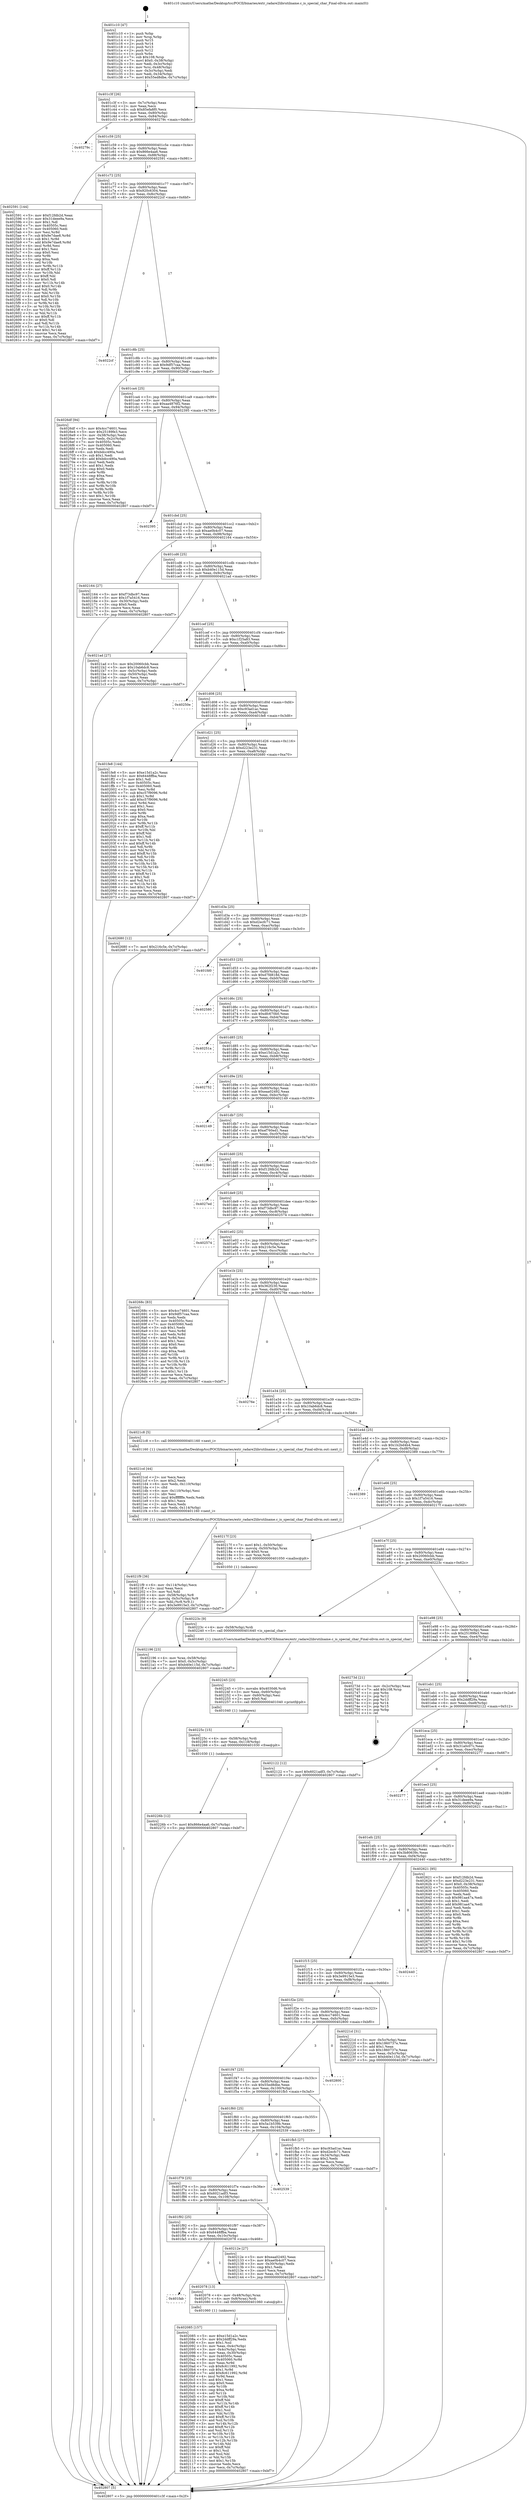 digraph "0x401c10" {
  label = "0x401c10 (/mnt/c/Users/mathe/Desktop/tcc/POCII/binaries/extr_radare2librutilname.c_is_special_char_Final-ollvm.out::main(0))"
  labelloc = "t"
  node[shape=record]

  Entry [label="",width=0.3,height=0.3,shape=circle,fillcolor=black,style=filled]
  "0x401c3f" [label="{
     0x401c3f [26]\l
     | [instrs]\l
     &nbsp;&nbsp;0x401c3f \<+3\>: mov -0x7c(%rbp),%eax\l
     &nbsp;&nbsp;0x401c42 \<+2\>: mov %eax,%ecx\l
     &nbsp;&nbsp;0x401c44 \<+6\>: sub $0x85efa8f0,%ecx\l
     &nbsp;&nbsp;0x401c4a \<+3\>: mov %eax,-0x80(%rbp)\l
     &nbsp;&nbsp;0x401c4d \<+6\>: mov %ecx,-0x84(%rbp)\l
     &nbsp;&nbsp;0x401c53 \<+6\>: je 000000000040279c \<main+0xb8c\>\l
  }"]
  "0x40279c" [label="{
     0x40279c\l
  }", style=dashed]
  "0x401c59" [label="{
     0x401c59 [25]\l
     | [instrs]\l
     &nbsp;&nbsp;0x401c59 \<+5\>: jmp 0000000000401c5e \<main+0x4e\>\l
     &nbsp;&nbsp;0x401c5e \<+3\>: mov -0x80(%rbp),%eax\l
     &nbsp;&nbsp;0x401c61 \<+5\>: sub $0x866e4aa6,%eax\l
     &nbsp;&nbsp;0x401c66 \<+6\>: mov %eax,-0x88(%rbp)\l
     &nbsp;&nbsp;0x401c6c \<+6\>: je 0000000000402591 \<main+0x981\>\l
  }"]
  Exit [label="",width=0.3,height=0.3,shape=circle,fillcolor=black,style=filled,peripheries=2]
  "0x402591" [label="{
     0x402591 [144]\l
     | [instrs]\l
     &nbsp;&nbsp;0x402591 \<+5\>: mov $0xf12fdb2d,%eax\l
     &nbsp;&nbsp;0x402596 \<+5\>: mov $0x31deee9a,%ecx\l
     &nbsp;&nbsp;0x40259b \<+2\>: mov $0x1,%dl\l
     &nbsp;&nbsp;0x40259d \<+7\>: mov 0x40505c,%esi\l
     &nbsp;&nbsp;0x4025a4 \<+7\>: mov 0x405060,%edi\l
     &nbsp;&nbsp;0x4025ab \<+3\>: mov %esi,%r8d\l
     &nbsp;&nbsp;0x4025ae \<+7\>: sub $0x9e7dae8,%r8d\l
     &nbsp;&nbsp;0x4025b5 \<+4\>: sub $0x1,%r8d\l
     &nbsp;&nbsp;0x4025b9 \<+7\>: add $0x9e7dae8,%r8d\l
     &nbsp;&nbsp;0x4025c0 \<+4\>: imul %r8d,%esi\l
     &nbsp;&nbsp;0x4025c4 \<+3\>: and $0x1,%esi\l
     &nbsp;&nbsp;0x4025c7 \<+3\>: cmp $0x0,%esi\l
     &nbsp;&nbsp;0x4025ca \<+4\>: sete %r9b\l
     &nbsp;&nbsp;0x4025ce \<+3\>: cmp $0xa,%edi\l
     &nbsp;&nbsp;0x4025d1 \<+4\>: setl %r10b\l
     &nbsp;&nbsp;0x4025d5 \<+3\>: mov %r9b,%r11b\l
     &nbsp;&nbsp;0x4025d8 \<+4\>: xor $0xff,%r11b\l
     &nbsp;&nbsp;0x4025dc \<+3\>: mov %r10b,%bl\l
     &nbsp;&nbsp;0x4025df \<+3\>: xor $0xff,%bl\l
     &nbsp;&nbsp;0x4025e2 \<+3\>: xor $0x0,%dl\l
     &nbsp;&nbsp;0x4025e5 \<+3\>: mov %r11b,%r14b\l
     &nbsp;&nbsp;0x4025e8 \<+4\>: and $0x0,%r14b\l
     &nbsp;&nbsp;0x4025ec \<+3\>: and %dl,%r9b\l
     &nbsp;&nbsp;0x4025ef \<+3\>: mov %bl,%r15b\l
     &nbsp;&nbsp;0x4025f2 \<+4\>: and $0x0,%r15b\l
     &nbsp;&nbsp;0x4025f6 \<+3\>: and %dl,%r10b\l
     &nbsp;&nbsp;0x4025f9 \<+3\>: or %r9b,%r14b\l
     &nbsp;&nbsp;0x4025fc \<+3\>: or %r10b,%r15b\l
     &nbsp;&nbsp;0x4025ff \<+3\>: xor %r15b,%r14b\l
     &nbsp;&nbsp;0x402602 \<+3\>: or %bl,%r11b\l
     &nbsp;&nbsp;0x402605 \<+4\>: xor $0xff,%r11b\l
     &nbsp;&nbsp;0x402609 \<+3\>: or $0x0,%dl\l
     &nbsp;&nbsp;0x40260c \<+3\>: and %dl,%r11b\l
     &nbsp;&nbsp;0x40260f \<+3\>: or %r11b,%r14b\l
     &nbsp;&nbsp;0x402612 \<+4\>: test $0x1,%r14b\l
     &nbsp;&nbsp;0x402616 \<+3\>: cmovne %ecx,%eax\l
     &nbsp;&nbsp;0x402619 \<+3\>: mov %eax,-0x7c(%rbp)\l
     &nbsp;&nbsp;0x40261c \<+5\>: jmp 0000000000402807 \<main+0xbf7\>\l
  }"]
  "0x401c72" [label="{
     0x401c72 [25]\l
     | [instrs]\l
     &nbsp;&nbsp;0x401c72 \<+5\>: jmp 0000000000401c77 \<main+0x67\>\l
     &nbsp;&nbsp;0x401c77 \<+3\>: mov -0x80(%rbp),%eax\l
     &nbsp;&nbsp;0x401c7a \<+5\>: sub $0x920c6304,%eax\l
     &nbsp;&nbsp;0x401c7f \<+6\>: mov %eax,-0x8c(%rbp)\l
     &nbsp;&nbsp;0x401c85 \<+6\>: je 00000000004022cf \<main+0x6bf\>\l
  }"]
  "0x40226b" [label="{
     0x40226b [12]\l
     | [instrs]\l
     &nbsp;&nbsp;0x40226b \<+7\>: movl $0x866e4aa6,-0x7c(%rbp)\l
     &nbsp;&nbsp;0x402272 \<+5\>: jmp 0000000000402807 \<main+0xbf7\>\l
  }"]
  "0x4022cf" [label="{
     0x4022cf\l
  }", style=dashed]
  "0x401c8b" [label="{
     0x401c8b [25]\l
     | [instrs]\l
     &nbsp;&nbsp;0x401c8b \<+5\>: jmp 0000000000401c90 \<main+0x80\>\l
     &nbsp;&nbsp;0x401c90 \<+3\>: mov -0x80(%rbp),%eax\l
     &nbsp;&nbsp;0x401c93 \<+5\>: sub $0x9df57caa,%eax\l
     &nbsp;&nbsp;0x401c98 \<+6\>: mov %eax,-0x90(%rbp)\l
     &nbsp;&nbsp;0x401c9e \<+6\>: je 00000000004026df \<main+0xacf\>\l
  }"]
  "0x40225c" [label="{
     0x40225c [15]\l
     | [instrs]\l
     &nbsp;&nbsp;0x40225c \<+4\>: mov -0x58(%rbp),%rdi\l
     &nbsp;&nbsp;0x402260 \<+6\>: mov %eax,-0x118(%rbp)\l
     &nbsp;&nbsp;0x402266 \<+5\>: call 0000000000401030 \<free@plt\>\l
     | [calls]\l
     &nbsp;&nbsp;0x401030 \{1\} (unknown)\l
  }"]
  "0x4026df" [label="{
     0x4026df [94]\l
     | [instrs]\l
     &nbsp;&nbsp;0x4026df \<+5\>: mov $0x4cc74601,%eax\l
     &nbsp;&nbsp;0x4026e4 \<+5\>: mov $0x25189fe3,%ecx\l
     &nbsp;&nbsp;0x4026e9 \<+3\>: mov -0x38(%rbp),%edx\l
     &nbsp;&nbsp;0x4026ec \<+3\>: mov %edx,-0x2c(%rbp)\l
     &nbsp;&nbsp;0x4026ef \<+7\>: mov 0x40505c,%edx\l
     &nbsp;&nbsp;0x4026f6 \<+7\>: mov 0x405060,%esi\l
     &nbsp;&nbsp;0x4026fd \<+2\>: mov %edx,%edi\l
     &nbsp;&nbsp;0x4026ff \<+6\>: sub $0xbdcc490a,%edi\l
     &nbsp;&nbsp;0x402705 \<+3\>: sub $0x1,%edi\l
     &nbsp;&nbsp;0x402708 \<+6\>: add $0xbdcc490a,%edi\l
     &nbsp;&nbsp;0x40270e \<+3\>: imul %edi,%edx\l
     &nbsp;&nbsp;0x402711 \<+3\>: and $0x1,%edx\l
     &nbsp;&nbsp;0x402714 \<+3\>: cmp $0x0,%edx\l
     &nbsp;&nbsp;0x402717 \<+4\>: sete %r8b\l
     &nbsp;&nbsp;0x40271b \<+3\>: cmp $0xa,%esi\l
     &nbsp;&nbsp;0x40271e \<+4\>: setl %r9b\l
     &nbsp;&nbsp;0x402722 \<+3\>: mov %r8b,%r10b\l
     &nbsp;&nbsp;0x402725 \<+3\>: and %r9b,%r10b\l
     &nbsp;&nbsp;0x402728 \<+3\>: xor %r9b,%r8b\l
     &nbsp;&nbsp;0x40272b \<+3\>: or %r8b,%r10b\l
     &nbsp;&nbsp;0x40272e \<+4\>: test $0x1,%r10b\l
     &nbsp;&nbsp;0x402732 \<+3\>: cmovne %ecx,%eax\l
     &nbsp;&nbsp;0x402735 \<+3\>: mov %eax,-0x7c(%rbp)\l
     &nbsp;&nbsp;0x402738 \<+5\>: jmp 0000000000402807 \<main+0xbf7\>\l
  }"]
  "0x401ca4" [label="{
     0x401ca4 [25]\l
     | [instrs]\l
     &nbsp;&nbsp;0x401ca4 \<+5\>: jmp 0000000000401ca9 \<main+0x99\>\l
     &nbsp;&nbsp;0x401ca9 \<+3\>: mov -0x80(%rbp),%eax\l
     &nbsp;&nbsp;0x401cac \<+5\>: sub $0xaa4876f2,%eax\l
     &nbsp;&nbsp;0x401cb1 \<+6\>: mov %eax,-0x94(%rbp)\l
     &nbsp;&nbsp;0x401cb7 \<+6\>: je 0000000000402395 \<main+0x785\>\l
  }"]
  "0x402245" [label="{
     0x402245 [23]\l
     | [instrs]\l
     &nbsp;&nbsp;0x402245 \<+10\>: movabs $0x4030d6,%rdi\l
     &nbsp;&nbsp;0x40224f \<+3\>: mov %eax,-0x60(%rbp)\l
     &nbsp;&nbsp;0x402252 \<+3\>: mov -0x60(%rbp),%esi\l
     &nbsp;&nbsp;0x402255 \<+2\>: mov $0x0,%al\l
     &nbsp;&nbsp;0x402257 \<+5\>: call 0000000000401040 \<printf@plt\>\l
     | [calls]\l
     &nbsp;&nbsp;0x401040 \{1\} (unknown)\l
  }"]
  "0x402395" [label="{
     0x402395\l
  }", style=dashed]
  "0x401cbd" [label="{
     0x401cbd [25]\l
     | [instrs]\l
     &nbsp;&nbsp;0x401cbd \<+5\>: jmp 0000000000401cc2 \<main+0xb2\>\l
     &nbsp;&nbsp;0x401cc2 \<+3\>: mov -0x80(%rbp),%eax\l
     &nbsp;&nbsp;0x401cc5 \<+5\>: sub $0xae0b4c07,%eax\l
     &nbsp;&nbsp;0x401cca \<+6\>: mov %eax,-0x98(%rbp)\l
     &nbsp;&nbsp;0x401cd0 \<+6\>: je 0000000000402164 \<main+0x554\>\l
  }"]
  "0x4021f9" [label="{
     0x4021f9 [36]\l
     | [instrs]\l
     &nbsp;&nbsp;0x4021f9 \<+6\>: mov -0x114(%rbp),%ecx\l
     &nbsp;&nbsp;0x4021ff \<+3\>: imul %eax,%ecx\l
     &nbsp;&nbsp;0x402202 \<+3\>: mov %cl,%dil\l
     &nbsp;&nbsp;0x402205 \<+4\>: mov -0x58(%rbp),%r8\l
     &nbsp;&nbsp;0x402209 \<+4\>: movslq -0x5c(%rbp),%r9\l
     &nbsp;&nbsp;0x40220d \<+4\>: mov %dil,(%r8,%r9,1)\l
     &nbsp;&nbsp;0x402211 \<+7\>: movl $0x3e9915e3,-0x7c(%rbp)\l
     &nbsp;&nbsp;0x402218 \<+5\>: jmp 0000000000402807 \<main+0xbf7\>\l
  }"]
  "0x402164" [label="{
     0x402164 [27]\l
     | [instrs]\l
     &nbsp;&nbsp;0x402164 \<+5\>: mov $0xf73dbc97,%eax\l
     &nbsp;&nbsp;0x402169 \<+5\>: mov $0x1f7a5416,%ecx\l
     &nbsp;&nbsp;0x40216e \<+3\>: mov -0x30(%rbp),%edx\l
     &nbsp;&nbsp;0x402171 \<+3\>: cmp $0x0,%edx\l
     &nbsp;&nbsp;0x402174 \<+3\>: cmove %ecx,%eax\l
     &nbsp;&nbsp;0x402177 \<+3\>: mov %eax,-0x7c(%rbp)\l
     &nbsp;&nbsp;0x40217a \<+5\>: jmp 0000000000402807 \<main+0xbf7\>\l
  }"]
  "0x401cd6" [label="{
     0x401cd6 [25]\l
     | [instrs]\l
     &nbsp;&nbsp;0x401cd6 \<+5\>: jmp 0000000000401cdb \<main+0xcb\>\l
     &nbsp;&nbsp;0x401cdb \<+3\>: mov -0x80(%rbp),%eax\l
     &nbsp;&nbsp;0x401cde \<+5\>: sub $0xb40e115d,%eax\l
     &nbsp;&nbsp;0x401ce3 \<+6\>: mov %eax,-0x9c(%rbp)\l
     &nbsp;&nbsp;0x401ce9 \<+6\>: je 00000000004021ad \<main+0x59d\>\l
  }"]
  "0x4021cd" [label="{
     0x4021cd [44]\l
     | [instrs]\l
     &nbsp;&nbsp;0x4021cd \<+2\>: xor %ecx,%ecx\l
     &nbsp;&nbsp;0x4021cf \<+5\>: mov $0x2,%edx\l
     &nbsp;&nbsp;0x4021d4 \<+6\>: mov %edx,-0x110(%rbp)\l
     &nbsp;&nbsp;0x4021da \<+1\>: cltd\l
     &nbsp;&nbsp;0x4021db \<+6\>: mov -0x110(%rbp),%esi\l
     &nbsp;&nbsp;0x4021e1 \<+2\>: idiv %esi\l
     &nbsp;&nbsp;0x4021e3 \<+6\>: imul $0xfffffffe,%edx,%edx\l
     &nbsp;&nbsp;0x4021e9 \<+3\>: sub $0x1,%ecx\l
     &nbsp;&nbsp;0x4021ec \<+2\>: sub %ecx,%edx\l
     &nbsp;&nbsp;0x4021ee \<+6\>: mov %edx,-0x114(%rbp)\l
     &nbsp;&nbsp;0x4021f4 \<+5\>: call 0000000000401160 \<next_i\>\l
     | [calls]\l
     &nbsp;&nbsp;0x401160 \{1\} (/mnt/c/Users/mathe/Desktop/tcc/POCII/binaries/extr_radare2librutilname.c_is_special_char_Final-ollvm.out::next_i)\l
  }"]
  "0x4021ad" [label="{
     0x4021ad [27]\l
     | [instrs]\l
     &nbsp;&nbsp;0x4021ad \<+5\>: mov $0x20060cbb,%eax\l
     &nbsp;&nbsp;0x4021b2 \<+5\>: mov $0x10ab6dc8,%ecx\l
     &nbsp;&nbsp;0x4021b7 \<+3\>: mov -0x5c(%rbp),%edx\l
     &nbsp;&nbsp;0x4021ba \<+3\>: cmp -0x50(%rbp),%edx\l
     &nbsp;&nbsp;0x4021bd \<+3\>: cmovl %ecx,%eax\l
     &nbsp;&nbsp;0x4021c0 \<+3\>: mov %eax,-0x7c(%rbp)\l
     &nbsp;&nbsp;0x4021c3 \<+5\>: jmp 0000000000402807 \<main+0xbf7\>\l
  }"]
  "0x401cef" [label="{
     0x401cef [25]\l
     | [instrs]\l
     &nbsp;&nbsp;0x401cef \<+5\>: jmp 0000000000401cf4 \<main+0xe4\>\l
     &nbsp;&nbsp;0x401cf4 \<+3\>: mov -0x80(%rbp),%eax\l
     &nbsp;&nbsp;0x401cf7 \<+5\>: sub $0xc1f25a83,%eax\l
     &nbsp;&nbsp;0x401cfc \<+6\>: mov %eax,-0xa0(%rbp)\l
     &nbsp;&nbsp;0x401d02 \<+6\>: je 000000000040250e \<main+0x8fe\>\l
  }"]
  "0x402196" [label="{
     0x402196 [23]\l
     | [instrs]\l
     &nbsp;&nbsp;0x402196 \<+4\>: mov %rax,-0x58(%rbp)\l
     &nbsp;&nbsp;0x40219a \<+7\>: movl $0x0,-0x5c(%rbp)\l
     &nbsp;&nbsp;0x4021a1 \<+7\>: movl $0xb40e115d,-0x7c(%rbp)\l
     &nbsp;&nbsp;0x4021a8 \<+5\>: jmp 0000000000402807 \<main+0xbf7\>\l
  }"]
  "0x40250e" [label="{
     0x40250e\l
  }", style=dashed]
  "0x401d08" [label="{
     0x401d08 [25]\l
     | [instrs]\l
     &nbsp;&nbsp;0x401d08 \<+5\>: jmp 0000000000401d0d \<main+0xfd\>\l
     &nbsp;&nbsp;0x401d0d \<+3\>: mov -0x80(%rbp),%eax\l
     &nbsp;&nbsp;0x401d10 \<+5\>: sub $0xc93ad1ac,%eax\l
     &nbsp;&nbsp;0x401d15 \<+6\>: mov %eax,-0xa4(%rbp)\l
     &nbsp;&nbsp;0x401d1b \<+6\>: je 0000000000401fe8 \<main+0x3d8\>\l
  }"]
  "0x402085" [label="{
     0x402085 [157]\l
     | [instrs]\l
     &nbsp;&nbsp;0x402085 \<+5\>: mov $0xe15d1a2c,%ecx\l
     &nbsp;&nbsp;0x40208a \<+5\>: mov $0x2ddff29a,%edx\l
     &nbsp;&nbsp;0x40208f \<+3\>: mov $0x1,%sil\l
     &nbsp;&nbsp;0x402092 \<+3\>: mov %eax,-0x4c(%rbp)\l
     &nbsp;&nbsp;0x402095 \<+3\>: mov -0x4c(%rbp),%eax\l
     &nbsp;&nbsp;0x402098 \<+3\>: mov %eax,-0x30(%rbp)\l
     &nbsp;&nbsp;0x40209b \<+7\>: mov 0x40505c,%eax\l
     &nbsp;&nbsp;0x4020a2 \<+8\>: mov 0x405060,%r8d\l
     &nbsp;&nbsp;0x4020aa \<+3\>: mov %eax,%r9d\l
     &nbsp;&nbsp;0x4020ad \<+7\>: sub $0x8c611992,%r9d\l
     &nbsp;&nbsp;0x4020b4 \<+4\>: sub $0x1,%r9d\l
     &nbsp;&nbsp;0x4020b8 \<+7\>: add $0x8c611992,%r9d\l
     &nbsp;&nbsp;0x4020bf \<+4\>: imul %r9d,%eax\l
     &nbsp;&nbsp;0x4020c3 \<+3\>: and $0x1,%eax\l
     &nbsp;&nbsp;0x4020c6 \<+3\>: cmp $0x0,%eax\l
     &nbsp;&nbsp;0x4020c9 \<+4\>: sete %r10b\l
     &nbsp;&nbsp;0x4020cd \<+4\>: cmp $0xa,%r8d\l
     &nbsp;&nbsp;0x4020d1 \<+4\>: setl %r11b\l
     &nbsp;&nbsp;0x4020d5 \<+3\>: mov %r10b,%bl\l
     &nbsp;&nbsp;0x4020d8 \<+3\>: xor $0xff,%bl\l
     &nbsp;&nbsp;0x4020db \<+3\>: mov %r11b,%r14b\l
     &nbsp;&nbsp;0x4020de \<+4\>: xor $0xff,%r14b\l
     &nbsp;&nbsp;0x4020e2 \<+4\>: xor $0x1,%sil\l
     &nbsp;&nbsp;0x4020e6 \<+3\>: mov %bl,%r15b\l
     &nbsp;&nbsp;0x4020e9 \<+4\>: and $0xff,%r15b\l
     &nbsp;&nbsp;0x4020ed \<+3\>: and %sil,%r10b\l
     &nbsp;&nbsp;0x4020f0 \<+3\>: mov %r14b,%r12b\l
     &nbsp;&nbsp;0x4020f3 \<+4\>: and $0xff,%r12b\l
     &nbsp;&nbsp;0x4020f7 \<+3\>: and %sil,%r11b\l
     &nbsp;&nbsp;0x4020fa \<+3\>: or %r10b,%r15b\l
     &nbsp;&nbsp;0x4020fd \<+3\>: or %r11b,%r12b\l
     &nbsp;&nbsp;0x402100 \<+3\>: xor %r12b,%r15b\l
     &nbsp;&nbsp;0x402103 \<+3\>: or %r14b,%bl\l
     &nbsp;&nbsp;0x402106 \<+3\>: xor $0xff,%bl\l
     &nbsp;&nbsp;0x402109 \<+4\>: or $0x1,%sil\l
     &nbsp;&nbsp;0x40210d \<+3\>: and %sil,%bl\l
     &nbsp;&nbsp;0x402110 \<+3\>: or %bl,%r15b\l
     &nbsp;&nbsp;0x402113 \<+4\>: test $0x1,%r15b\l
     &nbsp;&nbsp;0x402117 \<+3\>: cmovne %edx,%ecx\l
     &nbsp;&nbsp;0x40211a \<+3\>: mov %ecx,-0x7c(%rbp)\l
     &nbsp;&nbsp;0x40211d \<+5\>: jmp 0000000000402807 \<main+0xbf7\>\l
  }"]
  "0x401fe8" [label="{
     0x401fe8 [144]\l
     | [instrs]\l
     &nbsp;&nbsp;0x401fe8 \<+5\>: mov $0xe15d1a2c,%eax\l
     &nbsp;&nbsp;0x401fed \<+5\>: mov $0x6448ffba,%ecx\l
     &nbsp;&nbsp;0x401ff2 \<+2\>: mov $0x1,%dl\l
     &nbsp;&nbsp;0x401ff4 \<+7\>: mov 0x40505c,%esi\l
     &nbsp;&nbsp;0x401ffb \<+7\>: mov 0x405060,%edi\l
     &nbsp;&nbsp;0x402002 \<+3\>: mov %esi,%r8d\l
     &nbsp;&nbsp;0x402005 \<+7\>: sub $0xc57f9096,%r8d\l
     &nbsp;&nbsp;0x40200c \<+4\>: sub $0x1,%r8d\l
     &nbsp;&nbsp;0x402010 \<+7\>: add $0xc57f9096,%r8d\l
     &nbsp;&nbsp;0x402017 \<+4\>: imul %r8d,%esi\l
     &nbsp;&nbsp;0x40201b \<+3\>: and $0x1,%esi\l
     &nbsp;&nbsp;0x40201e \<+3\>: cmp $0x0,%esi\l
     &nbsp;&nbsp;0x402021 \<+4\>: sete %r9b\l
     &nbsp;&nbsp;0x402025 \<+3\>: cmp $0xa,%edi\l
     &nbsp;&nbsp;0x402028 \<+4\>: setl %r10b\l
     &nbsp;&nbsp;0x40202c \<+3\>: mov %r9b,%r11b\l
     &nbsp;&nbsp;0x40202f \<+4\>: xor $0xff,%r11b\l
     &nbsp;&nbsp;0x402033 \<+3\>: mov %r10b,%bl\l
     &nbsp;&nbsp;0x402036 \<+3\>: xor $0xff,%bl\l
     &nbsp;&nbsp;0x402039 \<+3\>: xor $0x1,%dl\l
     &nbsp;&nbsp;0x40203c \<+3\>: mov %r11b,%r14b\l
     &nbsp;&nbsp;0x40203f \<+4\>: and $0xff,%r14b\l
     &nbsp;&nbsp;0x402043 \<+3\>: and %dl,%r9b\l
     &nbsp;&nbsp;0x402046 \<+3\>: mov %bl,%r15b\l
     &nbsp;&nbsp;0x402049 \<+4\>: and $0xff,%r15b\l
     &nbsp;&nbsp;0x40204d \<+3\>: and %dl,%r10b\l
     &nbsp;&nbsp;0x402050 \<+3\>: or %r9b,%r14b\l
     &nbsp;&nbsp;0x402053 \<+3\>: or %r10b,%r15b\l
     &nbsp;&nbsp;0x402056 \<+3\>: xor %r15b,%r14b\l
     &nbsp;&nbsp;0x402059 \<+3\>: or %bl,%r11b\l
     &nbsp;&nbsp;0x40205c \<+4\>: xor $0xff,%r11b\l
     &nbsp;&nbsp;0x402060 \<+3\>: or $0x1,%dl\l
     &nbsp;&nbsp;0x402063 \<+3\>: and %dl,%r11b\l
     &nbsp;&nbsp;0x402066 \<+3\>: or %r11b,%r14b\l
     &nbsp;&nbsp;0x402069 \<+4\>: test $0x1,%r14b\l
     &nbsp;&nbsp;0x40206d \<+3\>: cmovne %ecx,%eax\l
     &nbsp;&nbsp;0x402070 \<+3\>: mov %eax,-0x7c(%rbp)\l
     &nbsp;&nbsp;0x402073 \<+5\>: jmp 0000000000402807 \<main+0xbf7\>\l
  }"]
  "0x401d21" [label="{
     0x401d21 [25]\l
     | [instrs]\l
     &nbsp;&nbsp;0x401d21 \<+5\>: jmp 0000000000401d26 \<main+0x116\>\l
     &nbsp;&nbsp;0x401d26 \<+3\>: mov -0x80(%rbp),%eax\l
     &nbsp;&nbsp;0x401d29 \<+5\>: sub $0xd223e231,%eax\l
     &nbsp;&nbsp;0x401d2e \<+6\>: mov %eax,-0xa8(%rbp)\l
     &nbsp;&nbsp;0x401d34 \<+6\>: je 0000000000402680 \<main+0xa70\>\l
  }"]
  "0x401fab" [label="{
     0x401fab\l
  }", style=dashed]
  "0x402680" [label="{
     0x402680 [12]\l
     | [instrs]\l
     &nbsp;&nbsp;0x402680 \<+7\>: movl $0x216c5e,-0x7c(%rbp)\l
     &nbsp;&nbsp;0x402687 \<+5\>: jmp 0000000000402807 \<main+0xbf7\>\l
  }"]
  "0x401d3a" [label="{
     0x401d3a [25]\l
     | [instrs]\l
     &nbsp;&nbsp;0x401d3a \<+5\>: jmp 0000000000401d3f \<main+0x12f\>\l
     &nbsp;&nbsp;0x401d3f \<+3\>: mov -0x80(%rbp),%eax\l
     &nbsp;&nbsp;0x401d42 \<+5\>: sub $0xd2ecfc71,%eax\l
     &nbsp;&nbsp;0x401d47 \<+6\>: mov %eax,-0xac(%rbp)\l
     &nbsp;&nbsp;0x401d4d \<+6\>: je 0000000000401fd0 \<main+0x3c0\>\l
  }"]
  "0x402078" [label="{
     0x402078 [13]\l
     | [instrs]\l
     &nbsp;&nbsp;0x402078 \<+4\>: mov -0x48(%rbp),%rax\l
     &nbsp;&nbsp;0x40207c \<+4\>: mov 0x8(%rax),%rdi\l
     &nbsp;&nbsp;0x402080 \<+5\>: call 0000000000401060 \<atoi@plt\>\l
     | [calls]\l
     &nbsp;&nbsp;0x401060 \{1\} (unknown)\l
  }"]
  "0x401fd0" [label="{
     0x401fd0\l
  }", style=dashed]
  "0x401d53" [label="{
     0x401d53 [25]\l
     | [instrs]\l
     &nbsp;&nbsp;0x401d53 \<+5\>: jmp 0000000000401d58 \<main+0x148\>\l
     &nbsp;&nbsp;0x401d58 \<+3\>: mov -0x80(%rbp),%eax\l
     &nbsp;&nbsp;0x401d5b \<+5\>: sub $0xd7fd818d,%eax\l
     &nbsp;&nbsp;0x401d60 \<+6\>: mov %eax,-0xb0(%rbp)\l
     &nbsp;&nbsp;0x401d66 \<+6\>: je 0000000000402580 \<main+0x970\>\l
  }"]
  "0x401f92" [label="{
     0x401f92 [25]\l
     | [instrs]\l
     &nbsp;&nbsp;0x401f92 \<+5\>: jmp 0000000000401f97 \<main+0x387\>\l
     &nbsp;&nbsp;0x401f97 \<+3\>: mov -0x80(%rbp),%eax\l
     &nbsp;&nbsp;0x401f9a \<+5\>: sub $0x6448ffba,%eax\l
     &nbsp;&nbsp;0x401f9f \<+6\>: mov %eax,-0x10c(%rbp)\l
     &nbsp;&nbsp;0x401fa5 \<+6\>: je 0000000000402078 \<main+0x468\>\l
  }"]
  "0x402580" [label="{
     0x402580\l
  }", style=dashed]
  "0x401d6c" [label="{
     0x401d6c [25]\l
     | [instrs]\l
     &nbsp;&nbsp;0x401d6c \<+5\>: jmp 0000000000401d71 \<main+0x161\>\l
     &nbsp;&nbsp;0x401d71 \<+3\>: mov -0x80(%rbp),%eax\l
     &nbsp;&nbsp;0x401d74 \<+5\>: sub $0xdfc670b0,%eax\l
     &nbsp;&nbsp;0x401d79 \<+6\>: mov %eax,-0xb4(%rbp)\l
     &nbsp;&nbsp;0x401d7f \<+6\>: je 000000000040251a \<main+0x90a\>\l
  }"]
  "0x40212e" [label="{
     0x40212e [27]\l
     | [instrs]\l
     &nbsp;&nbsp;0x40212e \<+5\>: mov $0xeaa02492,%eax\l
     &nbsp;&nbsp;0x402133 \<+5\>: mov $0xae0b4c07,%ecx\l
     &nbsp;&nbsp;0x402138 \<+3\>: mov -0x30(%rbp),%edx\l
     &nbsp;&nbsp;0x40213b \<+3\>: cmp $0x1,%edx\l
     &nbsp;&nbsp;0x40213e \<+3\>: cmovl %ecx,%eax\l
     &nbsp;&nbsp;0x402141 \<+3\>: mov %eax,-0x7c(%rbp)\l
     &nbsp;&nbsp;0x402144 \<+5\>: jmp 0000000000402807 \<main+0xbf7\>\l
  }"]
  "0x40251a" [label="{
     0x40251a\l
  }", style=dashed]
  "0x401d85" [label="{
     0x401d85 [25]\l
     | [instrs]\l
     &nbsp;&nbsp;0x401d85 \<+5\>: jmp 0000000000401d8a \<main+0x17a\>\l
     &nbsp;&nbsp;0x401d8a \<+3\>: mov -0x80(%rbp),%eax\l
     &nbsp;&nbsp;0x401d8d \<+5\>: sub $0xe15d1a2c,%eax\l
     &nbsp;&nbsp;0x401d92 \<+6\>: mov %eax,-0xb8(%rbp)\l
     &nbsp;&nbsp;0x401d98 \<+6\>: je 0000000000402752 \<main+0xb42\>\l
  }"]
  "0x401f79" [label="{
     0x401f79 [25]\l
     | [instrs]\l
     &nbsp;&nbsp;0x401f79 \<+5\>: jmp 0000000000401f7e \<main+0x36e\>\l
     &nbsp;&nbsp;0x401f7e \<+3\>: mov -0x80(%rbp),%eax\l
     &nbsp;&nbsp;0x401f81 \<+5\>: sub $0x6021adf3,%eax\l
     &nbsp;&nbsp;0x401f86 \<+6\>: mov %eax,-0x108(%rbp)\l
     &nbsp;&nbsp;0x401f8c \<+6\>: je 000000000040212e \<main+0x51e\>\l
  }"]
  "0x402752" [label="{
     0x402752\l
  }", style=dashed]
  "0x401d9e" [label="{
     0x401d9e [25]\l
     | [instrs]\l
     &nbsp;&nbsp;0x401d9e \<+5\>: jmp 0000000000401da3 \<main+0x193\>\l
     &nbsp;&nbsp;0x401da3 \<+3\>: mov -0x80(%rbp),%eax\l
     &nbsp;&nbsp;0x401da6 \<+5\>: sub $0xeaa02492,%eax\l
     &nbsp;&nbsp;0x401dab \<+6\>: mov %eax,-0xbc(%rbp)\l
     &nbsp;&nbsp;0x401db1 \<+6\>: je 0000000000402149 \<main+0x539\>\l
  }"]
  "0x402539" [label="{
     0x402539\l
  }", style=dashed]
  "0x402149" [label="{
     0x402149\l
  }", style=dashed]
  "0x401db7" [label="{
     0x401db7 [25]\l
     | [instrs]\l
     &nbsp;&nbsp;0x401db7 \<+5\>: jmp 0000000000401dbc \<main+0x1ac\>\l
     &nbsp;&nbsp;0x401dbc \<+3\>: mov -0x80(%rbp),%eax\l
     &nbsp;&nbsp;0x401dbf \<+5\>: sub $0xef760ed1,%eax\l
     &nbsp;&nbsp;0x401dc4 \<+6\>: mov %eax,-0xc0(%rbp)\l
     &nbsp;&nbsp;0x401dca \<+6\>: je 00000000004023b0 \<main+0x7a0\>\l
  }"]
  "0x401c10" [label="{
     0x401c10 [47]\l
     | [instrs]\l
     &nbsp;&nbsp;0x401c10 \<+1\>: push %rbp\l
     &nbsp;&nbsp;0x401c11 \<+3\>: mov %rsp,%rbp\l
     &nbsp;&nbsp;0x401c14 \<+2\>: push %r15\l
     &nbsp;&nbsp;0x401c16 \<+2\>: push %r14\l
     &nbsp;&nbsp;0x401c18 \<+2\>: push %r13\l
     &nbsp;&nbsp;0x401c1a \<+2\>: push %r12\l
     &nbsp;&nbsp;0x401c1c \<+1\>: push %rbx\l
     &nbsp;&nbsp;0x401c1d \<+7\>: sub $0x108,%rsp\l
     &nbsp;&nbsp;0x401c24 \<+7\>: movl $0x0,-0x38(%rbp)\l
     &nbsp;&nbsp;0x401c2b \<+3\>: mov %edi,-0x3c(%rbp)\l
     &nbsp;&nbsp;0x401c2e \<+4\>: mov %rsi,-0x48(%rbp)\l
     &nbsp;&nbsp;0x401c32 \<+3\>: mov -0x3c(%rbp),%edi\l
     &nbsp;&nbsp;0x401c35 \<+3\>: mov %edi,-0x34(%rbp)\l
     &nbsp;&nbsp;0x401c38 \<+7\>: movl $0x55ed8dbe,-0x7c(%rbp)\l
  }"]
  "0x4023b0" [label="{
     0x4023b0\l
  }", style=dashed]
  "0x401dd0" [label="{
     0x401dd0 [25]\l
     | [instrs]\l
     &nbsp;&nbsp;0x401dd0 \<+5\>: jmp 0000000000401dd5 \<main+0x1c5\>\l
     &nbsp;&nbsp;0x401dd5 \<+3\>: mov -0x80(%rbp),%eax\l
     &nbsp;&nbsp;0x401dd8 \<+5\>: sub $0xf12fdb2d,%eax\l
     &nbsp;&nbsp;0x401ddd \<+6\>: mov %eax,-0xc4(%rbp)\l
     &nbsp;&nbsp;0x401de3 \<+6\>: je 00000000004027ed \<main+0xbdd\>\l
  }"]
  "0x402807" [label="{
     0x402807 [5]\l
     | [instrs]\l
     &nbsp;&nbsp;0x402807 \<+5\>: jmp 0000000000401c3f \<main+0x2f\>\l
  }"]
  "0x4027ed" [label="{
     0x4027ed\l
  }", style=dashed]
  "0x401de9" [label="{
     0x401de9 [25]\l
     | [instrs]\l
     &nbsp;&nbsp;0x401de9 \<+5\>: jmp 0000000000401dee \<main+0x1de\>\l
     &nbsp;&nbsp;0x401dee \<+3\>: mov -0x80(%rbp),%eax\l
     &nbsp;&nbsp;0x401df1 \<+5\>: sub $0xf73dbc97,%eax\l
     &nbsp;&nbsp;0x401df6 \<+6\>: mov %eax,-0xc8(%rbp)\l
     &nbsp;&nbsp;0x401dfc \<+6\>: je 0000000000402574 \<main+0x964\>\l
  }"]
  "0x401f60" [label="{
     0x401f60 [25]\l
     | [instrs]\l
     &nbsp;&nbsp;0x401f60 \<+5\>: jmp 0000000000401f65 \<main+0x355\>\l
     &nbsp;&nbsp;0x401f65 \<+3\>: mov -0x80(%rbp),%eax\l
     &nbsp;&nbsp;0x401f68 \<+5\>: sub $0x5a1b539b,%eax\l
     &nbsp;&nbsp;0x401f6d \<+6\>: mov %eax,-0x104(%rbp)\l
     &nbsp;&nbsp;0x401f73 \<+6\>: je 0000000000402539 \<main+0x929\>\l
  }"]
  "0x402574" [label="{
     0x402574\l
  }", style=dashed]
  "0x401e02" [label="{
     0x401e02 [25]\l
     | [instrs]\l
     &nbsp;&nbsp;0x401e02 \<+5\>: jmp 0000000000401e07 \<main+0x1f7\>\l
     &nbsp;&nbsp;0x401e07 \<+3\>: mov -0x80(%rbp),%eax\l
     &nbsp;&nbsp;0x401e0a \<+5\>: sub $0x216c5e,%eax\l
     &nbsp;&nbsp;0x401e0f \<+6\>: mov %eax,-0xcc(%rbp)\l
     &nbsp;&nbsp;0x401e15 \<+6\>: je 000000000040268c \<main+0xa7c\>\l
  }"]
  "0x401fb5" [label="{
     0x401fb5 [27]\l
     | [instrs]\l
     &nbsp;&nbsp;0x401fb5 \<+5\>: mov $0xc93ad1ac,%eax\l
     &nbsp;&nbsp;0x401fba \<+5\>: mov $0xd2ecfc71,%ecx\l
     &nbsp;&nbsp;0x401fbf \<+3\>: mov -0x34(%rbp),%edx\l
     &nbsp;&nbsp;0x401fc2 \<+3\>: cmp $0x2,%edx\l
     &nbsp;&nbsp;0x401fc5 \<+3\>: cmovne %ecx,%eax\l
     &nbsp;&nbsp;0x401fc8 \<+3\>: mov %eax,-0x7c(%rbp)\l
     &nbsp;&nbsp;0x401fcb \<+5\>: jmp 0000000000402807 \<main+0xbf7\>\l
  }"]
  "0x40268c" [label="{
     0x40268c [83]\l
     | [instrs]\l
     &nbsp;&nbsp;0x40268c \<+5\>: mov $0x4cc74601,%eax\l
     &nbsp;&nbsp;0x402691 \<+5\>: mov $0x9df57caa,%ecx\l
     &nbsp;&nbsp;0x402696 \<+2\>: xor %edx,%edx\l
     &nbsp;&nbsp;0x402698 \<+7\>: mov 0x40505c,%esi\l
     &nbsp;&nbsp;0x40269f \<+7\>: mov 0x405060,%edi\l
     &nbsp;&nbsp;0x4026a6 \<+3\>: sub $0x1,%edx\l
     &nbsp;&nbsp;0x4026a9 \<+3\>: mov %esi,%r8d\l
     &nbsp;&nbsp;0x4026ac \<+3\>: add %edx,%r8d\l
     &nbsp;&nbsp;0x4026af \<+4\>: imul %r8d,%esi\l
     &nbsp;&nbsp;0x4026b3 \<+3\>: and $0x1,%esi\l
     &nbsp;&nbsp;0x4026b6 \<+3\>: cmp $0x0,%esi\l
     &nbsp;&nbsp;0x4026b9 \<+4\>: sete %r9b\l
     &nbsp;&nbsp;0x4026bd \<+3\>: cmp $0xa,%edi\l
     &nbsp;&nbsp;0x4026c0 \<+4\>: setl %r10b\l
     &nbsp;&nbsp;0x4026c4 \<+3\>: mov %r9b,%r11b\l
     &nbsp;&nbsp;0x4026c7 \<+3\>: and %r10b,%r11b\l
     &nbsp;&nbsp;0x4026ca \<+3\>: xor %r10b,%r9b\l
     &nbsp;&nbsp;0x4026cd \<+3\>: or %r9b,%r11b\l
     &nbsp;&nbsp;0x4026d0 \<+4\>: test $0x1,%r11b\l
     &nbsp;&nbsp;0x4026d4 \<+3\>: cmovne %ecx,%eax\l
     &nbsp;&nbsp;0x4026d7 \<+3\>: mov %eax,-0x7c(%rbp)\l
     &nbsp;&nbsp;0x4026da \<+5\>: jmp 0000000000402807 \<main+0xbf7\>\l
  }"]
  "0x401e1b" [label="{
     0x401e1b [25]\l
     | [instrs]\l
     &nbsp;&nbsp;0x401e1b \<+5\>: jmp 0000000000401e20 \<main+0x210\>\l
     &nbsp;&nbsp;0x401e20 \<+3\>: mov -0x80(%rbp),%eax\l
     &nbsp;&nbsp;0x401e23 \<+5\>: sub $0x362f230,%eax\l
     &nbsp;&nbsp;0x401e28 \<+6\>: mov %eax,-0xd0(%rbp)\l
     &nbsp;&nbsp;0x401e2e \<+6\>: je 000000000040276e \<main+0xb5e\>\l
  }"]
  "0x401f47" [label="{
     0x401f47 [25]\l
     | [instrs]\l
     &nbsp;&nbsp;0x401f47 \<+5\>: jmp 0000000000401f4c \<main+0x33c\>\l
     &nbsp;&nbsp;0x401f4c \<+3\>: mov -0x80(%rbp),%eax\l
     &nbsp;&nbsp;0x401f4f \<+5\>: sub $0x55ed8dbe,%eax\l
     &nbsp;&nbsp;0x401f54 \<+6\>: mov %eax,-0x100(%rbp)\l
     &nbsp;&nbsp;0x401f5a \<+6\>: je 0000000000401fb5 \<main+0x3a5\>\l
  }"]
  "0x40276e" [label="{
     0x40276e\l
  }", style=dashed]
  "0x401e34" [label="{
     0x401e34 [25]\l
     | [instrs]\l
     &nbsp;&nbsp;0x401e34 \<+5\>: jmp 0000000000401e39 \<main+0x229\>\l
     &nbsp;&nbsp;0x401e39 \<+3\>: mov -0x80(%rbp),%eax\l
     &nbsp;&nbsp;0x401e3c \<+5\>: sub $0x10ab6dc8,%eax\l
     &nbsp;&nbsp;0x401e41 \<+6\>: mov %eax,-0xd4(%rbp)\l
     &nbsp;&nbsp;0x401e47 \<+6\>: je 00000000004021c8 \<main+0x5b8\>\l
  }"]
  "0x402800" [label="{
     0x402800\l
  }", style=dashed]
  "0x4021c8" [label="{
     0x4021c8 [5]\l
     | [instrs]\l
     &nbsp;&nbsp;0x4021c8 \<+5\>: call 0000000000401160 \<next_i\>\l
     | [calls]\l
     &nbsp;&nbsp;0x401160 \{1\} (/mnt/c/Users/mathe/Desktop/tcc/POCII/binaries/extr_radare2librutilname.c_is_special_char_Final-ollvm.out::next_i)\l
  }"]
  "0x401e4d" [label="{
     0x401e4d [25]\l
     | [instrs]\l
     &nbsp;&nbsp;0x401e4d \<+5\>: jmp 0000000000401e52 \<main+0x242\>\l
     &nbsp;&nbsp;0x401e52 \<+3\>: mov -0x80(%rbp),%eax\l
     &nbsp;&nbsp;0x401e55 \<+5\>: sub $0x1b2bd4b4,%eax\l
     &nbsp;&nbsp;0x401e5a \<+6\>: mov %eax,-0xd8(%rbp)\l
     &nbsp;&nbsp;0x401e60 \<+6\>: je 0000000000402389 \<main+0x779\>\l
  }"]
  "0x401f2e" [label="{
     0x401f2e [25]\l
     | [instrs]\l
     &nbsp;&nbsp;0x401f2e \<+5\>: jmp 0000000000401f33 \<main+0x323\>\l
     &nbsp;&nbsp;0x401f33 \<+3\>: mov -0x80(%rbp),%eax\l
     &nbsp;&nbsp;0x401f36 \<+5\>: sub $0x4cc74601,%eax\l
     &nbsp;&nbsp;0x401f3b \<+6\>: mov %eax,-0xfc(%rbp)\l
     &nbsp;&nbsp;0x401f41 \<+6\>: je 0000000000402800 \<main+0xbf0\>\l
  }"]
  "0x402389" [label="{
     0x402389\l
  }", style=dashed]
  "0x401e66" [label="{
     0x401e66 [25]\l
     | [instrs]\l
     &nbsp;&nbsp;0x401e66 \<+5\>: jmp 0000000000401e6b \<main+0x25b\>\l
     &nbsp;&nbsp;0x401e6b \<+3\>: mov -0x80(%rbp),%eax\l
     &nbsp;&nbsp;0x401e6e \<+5\>: sub $0x1f7a5416,%eax\l
     &nbsp;&nbsp;0x401e73 \<+6\>: mov %eax,-0xdc(%rbp)\l
     &nbsp;&nbsp;0x401e79 \<+6\>: je 000000000040217f \<main+0x56f\>\l
  }"]
  "0x40221d" [label="{
     0x40221d [31]\l
     | [instrs]\l
     &nbsp;&nbsp;0x40221d \<+3\>: mov -0x5c(%rbp),%eax\l
     &nbsp;&nbsp;0x402220 \<+5\>: add $0x1860737e,%eax\l
     &nbsp;&nbsp;0x402225 \<+3\>: add $0x1,%eax\l
     &nbsp;&nbsp;0x402228 \<+5\>: sub $0x1860737e,%eax\l
     &nbsp;&nbsp;0x40222d \<+3\>: mov %eax,-0x5c(%rbp)\l
     &nbsp;&nbsp;0x402230 \<+7\>: movl $0xb40e115d,-0x7c(%rbp)\l
     &nbsp;&nbsp;0x402237 \<+5\>: jmp 0000000000402807 \<main+0xbf7\>\l
  }"]
  "0x40217f" [label="{
     0x40217f [23]\l
     | [instrs]\l
     &nbsp;&nbsp;0x40217f \<+7\>: movl $0x1,-0x50(%rbp)\l
     &nbsp;&nbsp;0x402186 \<+4\>: movslq -0x50(%rbp),%rax\l
     &nbsp;&nbsp;0x40218a \<+4\>: shl $0x0,%rax\l
     &nbsp;&nbsp;0x40218e \<+3\>: mov %rax,%rdi\l
     &nbsp;&nbsp;0x402191 \<+5\>: call 0000000000401050 \<malloc@plt\>\l
     | [calls]\l
     &nbsp;&nbsp;0x401050 \{1\} (unknown)\l
  }"]
  "0x401e7f" [label="{
     0x401e7f [25]\l
     | [instrs]\l
     &nbsp;&nbsp;0x401e7f \<+5\>: jmp 0000000000401e84 \<main+0x274\>\l
     &nbsp;&nbsp;0x401e84 \<+3\>: mov -0x80(%rbp),%eax\l
     &nbsp;&nbsp;0x401e87 \<+5\>: sub $0x20060cbb,%eax\l
     &nbsp;&nbsp;0x401e8c \<+6\>: mov %eax,-0xe0(%rbp)\l
     &nbsp;&nbsp;0x401e92 \<+6\>: je 000000000040223c \<main+0x62c\>\l
  }"]
  "0x401f15" [label="{
     0x401f15 [25]\l
     | [instrs]\l
     &nbsp;&nbsp;0x401f15 \<+5\>: jmp 0000000000401f1a \<main+0x30a\>\l
     &nbsp;&nbsp;0x401f1a \<+3\>: mov -0x80(%rbp),%eax\l
     &nbsp;&nbsp;0x401f1d \<+5\>: sub $0x3e9915e3,%eax\l
     &nbsp;&nbsp;0x401f22 \<+6\>: mov %eax,-0xf8(%rbp)\l
     &nbsp;&nbsp;0x401f28 \<+6\>: je 000000000040221d \<main+0x60d\>\l
  }"]
  "0x40223c" [label="{
     0x40223c [9]\l
     | [instrs]\l
     &nbsp;&nbsp;0x40223c \<+4\>: mov -0x58(%rbp),%rdi\l
     &nbsp;&nbsp;0x402240 \<+5\>: call 0000000000401640 \<is_special_char\>\l
     | [calls]\l
     &nbsp;&nbsp;0x401640 \{1\} (/mnt/c/Users/mathe/Desktop/tcc/POCII/binaries/extr_radare2librutilname.c_is_special_char_Final-ollvm.out::is_special_char)\l
  }"]
  "0x401e98" [label="{
     0x401e98 [25]\l
     | [instrs]\l
     &nbsp;&nbsp;0x401e98 \<+5\>: jmp 0000000000401e9d \<main+0x28d\>\l
     &nbsp;&nbsp;0x401e9d \<+3\>: mov -0x80(%rbp),%eax\l
     &nbsp;&nbsp;0x401ea0 \<+5\>: sub $0x25189fe3,%eax\l
     &nbsp;&nbsp;0x401ea5 \<+6\>: mov %eax,-0xe4(%rbp)\l
     &nbsp;&nbsp;0x401eab \<+6\>: je 000000000040273d \<main+0xb2d\>\l
  }"]
  "0x402440" [label="{
     0x402440\l
  }", style=dashed]
  "0x40273d" [label="{
     0x40273d [21]\l
     | [instrs]\l
     &nbsp;&nbsp;0x40273d \<+3\>: mov -0x2c(%rbp),%eax\l
     &nbsp;&nbsp;0x402740 \<+7\>: add $0x108,%rsp\l
     &nbsp;&nbsp;0x402747 \<+1\>: pop %rbx\l
     &nbsp;&nbsp;0x402748 \<+2\>: pop %r12\l
     &nbsp;&nbsp;0x40274a \<+2\>: pop %r13\l
     &nbsp;&nbsp;0x40274c \<+2\>: pop %r14\l
     &nbsp;&nbsp;0x40274e \<+2\>: pop %r15\l
     &nbsp;&nbsp;0x402750 \<+1\>: pop %rbp\l
     &nbsp;&nbsp;0x402751 \<+1\>: ret\l
  }"]
  "0x401eb1" [label="{
     0x401eb1 [25]\l
     | [instrs]\l
     &nbsp;&nbsp;0x401eb1 \<+5\>: jmp 0000000000401eb6 \<main+0x2a6\>\l
     &nbsp;&nbsp;0x401eb6 \<+3\>: mov -0x80(%rbp),%eax\l
     &nbsp;&nbsp;0x401eb9 \<+5\>: sub $0x2ddff29a,%eax\l
     &nbsp;&nbsp;0x401ebe \<+6\>: mov %eax,-0xe8(%rbp)\l
     &nbsp;&nbsp;0x401ec4 \<+6\>: je 0000000000402122 \<main+0x512\>\l
  }"]
  "0x401efc" [label="{
     0x401efc [25]\l
     | [instrs]\l
     &nbsp;&nbsp;0x401efc \<+5\>: jmp 0000000000401f01 \<main+0x2f1\>\l
     &nbsp;&nbsp;0x401f01 \<+3\>: mov -0x80(%rbp),%eax\l
     &nbsp;&nbsp;0x401f04 \<+5\>: sub $0x3b80639c,%eax\l
     &nbsp;&nbsp;0x401f09 \<+6\>: mov %eax,-0xf4(%rbp)\l
     &nbsp;&nbsp;0x401f0f \<+6\>: je 0000000000402440 \<main+0x830\>\l
  }"]
  "0x402122" [label="{
     0x402122 [12]\l
     | [instrs]\l
     &nbsp;&nbsp;0x402122 \<+7\>: movl $0x6021adf3,-0x7c(%rbp)\l
     &nbsp;&nbsp;0x402129 \<+5\>: jmp 0000000000402807 \<main+0xbf7\>\l
  }"]
  "0x401eca" [label="{
     0x401eca [25]\l
     | [instrs]\l
     &nbsp;&nbsp;0x401eca \<+5\>: jmp 0000000000401ecf \<main+0x2bf\>\l
     &nbsp;&nbsp;0x401ecf \<+3\>: mov -0x80(%rbp),%eax\l
     &nbsp;&nbsp;0x401ed2 \<+5\>: sub $0x31a0c07c,%eax\l
     &nbsp;&nbsp;0x401ed7 \<+6\>: mov %eax,-0xec(%rbp)\l
     &nbsp;&nbsp;0x401edd \<+6\>: je 0000000000402277 \<main+0x667\>\l
  }"]
  "0x402621" [label="{
     0x402621 [95]\l
     | [instrs]\l
     &nbsp;&nbsp;0x402621 \<+5\>: mov $0xf12fdb2d,%eax\l
     &nbsp;&nbsp;0x402626 \<+5\>: mov $0xd223e231,%ecx\l
     &nbsp;&nbsp;0x40262b \<+7\>: movl $0x0,-0x38(%rbp)\l
     &nbsp;&nbsp;0x402632 \<+7\>: mov 0x40505c,%edx\l
     &nbsp;&nbsp;0x402639 \<+7\>: mov 0x405060,%esi\l
     &nbsp;&nbsp;0x402640 \<+2\>: mov %edx,%edi\l
     &nbsp;&nbsp;0x402642 \<+6\>: sub $0x981aa47a,%edi\l
     &nbsp;&nbsp;0x402648 \<+3\>: sub $0x1,%edi\l
     &nbsp;&nbsp;0x40264b \<+6\>: add $0x981aa47a,%edi\l
     &nbsp;&nbsp;0x402651 \<+3\>: imul %edi,%edx\l
     &nbsp;&nbsp;0x402654 \<+3\>: and $0x1,%edx\l
     &nbsp;&nbsp;0x402657 \<+3\>: cmp $0x0,%edx\l
     &nbsp;&nbsp;0x40265a \<+4\>: sete %r8b\l
     &nbsp;&nbsp;0x40265e \<+3\>: cmp $0xa,%esi\l
     &nbsp;&nbsp;0x402661 \<+4\>: setl %r9b\l
     &nbsp;&nbsp;0x402665 \<+3\>: mov %r8b,%r10b\l
     &nbsp;&nbsp;0x402668 \<+3\>: and %r9b,%r10b\l
     &nbsp;&nbsp;0x40266b \<+3\>: xor %r9b,%r8b\l
     &nbsp;&nbsp;0x40266e \<+3\>: or %r8b,%r10b\l
     &nbsp;&nbsp;0x402671 \<+4\>: test $0x1,%r10b\l
     &nbsp;&nbsp;0x402675 \<+3\>: cmovne %ecx,%eax\l
     &nbsp;&nbsp;0x402678 \<+3\>: mov %eax,-0x7c(%rbp)\l
     &nbsp;&nbsp;0x40267b \<+5\>: jmp 0000000000402807 \<main+0xbf7\>\l
  }"]
  "0x402277" [label="{
     0x402277\l
  }", style=dashed]
  "0x401ee3" [label="{
     0x401ee3 [25]\l
     | [instrs]\l
     &nbsp;&nbsp;0x401ee3 \<+5\>: jmp 0000000000401ee8 \<main+0x2d8\>\l
     &nbsp;&nbsp;0x401ee8 \<+3\>: mov -0x80(%rbp),%eax\l
     &nbsp;&nbsp;0x401eeb \<+5\>: sub $0x31deee9a,%eax\l
     &nbsp;&nbsp;0x401ef0 \<+6\>: mov %eax,-0xf0(%rbp)\l
     &nbsp;&nbsp;0x401ef6 \<+6\>: je 0000000000402621 \<main+0xa11\>\l
  }"]
  Entry -> "0x401c10" [label=" 1"]
  "0x401c3f" -> "0x40279c" [label=" 0"]
  "0x401c3f" -> "0x401c59" [label=" 18"]
  "0x40273d" -> Exit [label=" 1"]
  "0x401c59" -> "0x402591" [label=" 1"]
  "0x401c59" -> "0x401c72" [label=" 17"]
  "0x4026df" -> "0x402807" [label=" 1"]
  "0x401c72" -> "0x4022cf" [label=" 0"]
  "0x401c72" -> "0x401c8b" [label=" 17"]
  "0x40268c" -> "0x402807" [label=" 1"]
  "0x401c8b" -> "0x4026df" [label=" 1"]
  "0x401c8b" -> "0x401ca4" [label=" 16"]
  "0x402680" -> "0x402807" [label=" 1"]
  "0x401ca4" -> "0x402395" [label=" 0"]
  "0x401ca4" -> "0x401cbd" [label=" 16"]
  "0x402621" -> "0x402807" [label=" 1"]
  "0x401cbd" -> "0x402164" [label=" 1"]
  "0x401cbd" -> "0x401cd6" [label=" 15"]
  "0x402591" -> "0x402807" [label=" 1"]
  "0x401cd6" -> "0x4021ad" [label=" 2"]
  "0x401cd6" -> "0x401cef" [label=" 13"]
  "0x40226b" -> "0x402807" [label=" 1"]
  "0x401cef" -> "0x40250e" [label=" 0"]
  "0x401cef" -> "0x401d08" [label=" 13"]
  "0x40225c" -> "0x40226b" [label=" 1"]
  "0x401d08" -> "0x401fe8" [label=" 1"]
  "0x401d08" -> "0x401d21" [label=" 12"]
  "0x402245" -> "0x40225c" [label=" 1"]
  "0x401d21" -> "0x402680" [label=" 1"]
  "0x401d21" -> "0x401d3a" [label=" 11"]
  "0x40223c" -> "0x402245" [label=" 1"]
  "0x401d3a" -> "0x401fd0" [label=" 0"]
  "0x401d3a" -> "0x401d53" [label=" 11"]
  "0x40221d" -> "0x402807" [label=" 1"]
  "0x401d53" -> "0x402580" [label=" 0"]
  "0x401d53" -> "0x401d6c" [label=" 11"]
  "0x4021cd" -> "0x4021f9" [label=" 1"]
  "0x401d6c" -> "0x40251a" [label=" 0"]
  "0x401d6c" -> "0x401d85" [label=" 11"]
  "0x4021c8" -> "0x4021cd" [label=" 1"]
  "0x401d85" -> "0x402752" [label=" 0"]
  "0x401d85" -> "0x401d9e" [label=" 11"]
  "0x402196" -> "0x402807" [label=" 1"]
  "0x401d9e" -> "0x402149" [label=" 0"]
  "0x401d9e" -> "0x401db7" [label=" 11"]
  "0x40217f" -> "0x402196" [label=" 1"]
  "0x401db7" -> "0x4023b0" [label=" 0"]
  "0x401db7" -> "0x401dd0" [label=" 11"]
  "0x40212e" -> "0x402807" [label=" 1"]
  "0x401dd0" -> "0x4027ed" [label=" 0"]
  "0x401dd0" -> "0x401de9" [label=" 11"]
  "0x402122" -> "0x402807" [label=" 1"]
  "0x401de9" -> "0x402574" [label=" 0"]
  "0x401de9" -> "0x401e02" [label=" 11"]
  "0x402085" -> "0x402807" [label=" 1"]
  "0x401e02" -> "0x40268c" [label=" 1"]
  "0x401e02" -> "0x401e1b" [label=" 10"]
  "0x402078" -> "0x402085" [label=" 1"]
  "0x401e1b" -> "0x40276e" [label=" 0"]
  "0x401e1b" -> "0x401e34" [label=" 10"]
  "0x401f92" -> "0x402078" [label=" 1"]
  "0x401e34" -> "0x4021c8" [label=" 1"]
  "0x401e34" -> "0x401e4d" [label=" 9"]
  "0x4021f9" -> "0x402807" [label=" 1"]
  "0x401e4d" -> "0x402389" [label=" 0"]
  "0x401e4d" -> "0x401e66" [label=" 9"]
  "0x401f79" -> "0x40212e" [label=" 1"]
  "0x401e66" -> "0x40217f" [label=" 1"]
  "0x401e66" -> "0x401e7f" [label=" 8"]
  "0x4021ad" -> "0x402807" [label=" 2"]
  "0x401e7f" -> "0x40223c" [label=" 1"]
  "0x401e7f" -> "0x401e98" [label=" 7"]
  "0x401f60" -> "0x402539" [label=" 0"]
  "0x401e98" -> "0x40273d" [label=" 1"]
  "0x401e98" -> "0x401eb1" [label=" 6"]
  "0x402164" -> "0x402807" [label=" 1"]
  "0x401eb1" -> "0x402122" [label=" 1"]
  "0x401eb1" -> "0x401eca" [label=" 5"]
  "0x402807" -> "0x401c3f" [label=" 17"]
  "0x401eca" -> "0x402277" [label=" 0"]
  "0x401eca" -> "0x401ee3" [label=" 5"]
  "0x401c10" -> "0x401c3f" [label=" 1"]
  "0x401ee3" -> "0x402621" [label=" 1"]
  "0x401ee3" -> "0x401efc" [label=" 4"]
  "0x401fe8" -> "0x402807" [label=" 1"]
  "0x401efc" -> "0x402440" [label=" 0"]
  "0x401efc" -> "0x401f15" [label=" 4"]
  "0x401f60" -> "0x401f79" [label=" 2"]
  "0x401f15" -> "0x40221d" [label=" 1"]
  "0x401f15" -> "0x401f2e" [label=" 3"]
  "0x401f79" -> "0x401f92" [label=" 1"]
  "0x401f2e" -> "0x402800" [label=" 0"]
  "0x401f2e" -> "0x401f47" [label=" 3"]
  "0x401f92" -> "0x401fab" [label=" 0"]
  "0x401f47" -> "0x401fb5" [label=" 1"]
  "0x401f47" -> "0x401f60" [label=" 2"]
  "0x401fb5" -> "0x402807" [label=" 1"]
}
